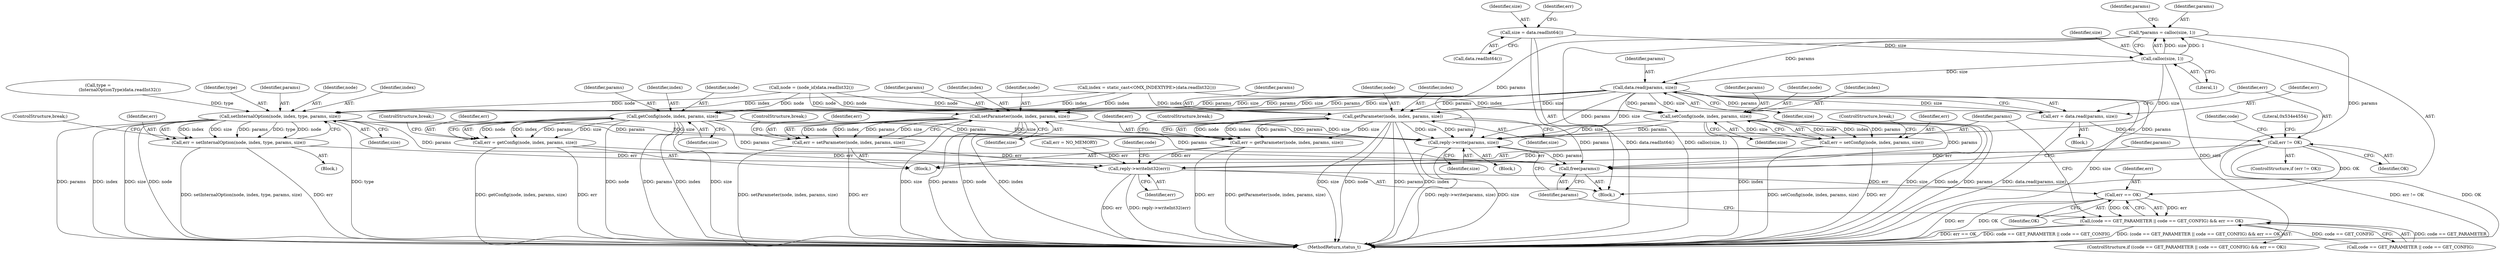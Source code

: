 digraph "0_Android_295c883fe3105b19bcd0f9e07d54c6b589fc5bff@API" {
"1000301" [label="(Call,*params = calloc(size, 1))"];
"1000303" [label="(Call,calloc(size, 1))"];
"1000293" [label="(Call,size = data.readInt64())"];
"1000311" [label="(Call,data.read(params, size))"];
"1000309" [label="(Call,err = data.read(params, size))"];
"1000315" [label="(Call,err != OK)"];
"1000382" [label="(Call,reply->writeInt32(err))"];
"1000393" [label="(Call,err == OK)"];
"1000385" [label="(Call,(code == GET_PARAMETER || code == GET_CONFIG) && err == OK)"];
"1000330" [label="(Call,getParameter(node, index, params, size))"];
"1000328" [label="(Call,err = getParameter(node, index, params, size))"];
"1000397" [label="(Call,reply->write(params, size))"];
"1000400" [label="(Call,free(params))"];
"1000339" [label="(Call,setParameter(node, index, params, size))"];
"1000337" [label="(Call,err = setParameter(node, index, params, size))"];
"1000348" [label="(Call,getConfig(node, index, params, size))"];
"1000346" [label="(Call,err = getConfig(node, index, params, size))"];
"1000357" [label="(Call,setConfig(node, index, params, size))"];
"1000355" [label="(Call,err = setConfig(node, index, params, size))"];
"1000373" [label="(Call,setInternalOption(node, index, type, params, size))"];
"1000371" [label="(Call,err = setInternalOption(node, index, type, params, size))"];
"1000287" [label="(Call,index = static_cast<OMX_INDEXTYPE>(data.readInt32()))"];
"1000333" [label="(Identifier,params)"];
"1000316" [label="(Identifier,err)"];
"1000315" [label="(Call,err != OK)"];
"1000351" [label="(Identifier,params)"];
"1000373" [label="(Call,setInternalOption(node, index, type, params, size))"];
"1000294" [label="(Identifier,size)"];
"1000320" [label="(Literal,0x534e4554)"];
"1000293" [label="(Call,size = data.readInt64())"];
"1000328" [label="(Call,err = getParameter(node, index, params, size))"];
"1000395" [label="(Identifier,OK)"];
"1000346" [label="(Call,err = getConfig(node, index, params, size))"];
"1000397" [label="(Call,reply->write(params, size))"];
"1000307" [label="(Identifier,params)"];
"1000357" [label="(Call,setConfig(node, index, params, size))"];
"1000317" [label="(Identifier,OK)"];
"1000377" [label="(Identifier,params)"];
"1000334" [label="(Identifier,size)"];
"1000374" [label="(Identifier,node)"];
"1000305" [label="(Literal,1)"];
"1000281" [label="(Call,node = (node_id)data.readInt32())"];
"1000295" [label="(Call,data.readInt64())"];
"1000329" [label="(Identifier,err)"];
"1000386" [label="(Call,code == GET_PARAMETER || code == GET_CONFIG)"];
"1000384" [label="(ControlStructure,if ((code == GET_PARAMETER || code == GET_CONFIG) && err == OK))"];
"1000385" [label="(Call,(code == GET_PARAMETER || code == GET_CONFIG) && err == OK)"];
"1000350" [label="(Identifier,index)"];
"1000375" [label="(Identifier,index)"];
"1000371" [label="(Call,err = setInternalOption(node, index, type, params, size))"];
"1000401" [label="(Identifier,params)"];
"1000361" [label="(Identifier,size)"];
"1000342" [label="(Identifier,params)"];
"1000366" [label="(Call,type =\n                                (InternalOptionType)data.readInt32())"];
"1000353" [label="(ControlStructure,break;)"];
"1000383" [label="(Identifier,err)"];
"1000348" [label="(Call,getConfig(node, index, params, size))"];
"1000358" [label="(Identifier,node)"];
"1000337" [label="(Call,err = setParameter(node, index, params, size))"];
"1000326" [label="(Block,)"];
"1000352" [label="(Identifier,size)"];
"1000382" [label="(Call,reply->writeInt32(err))"];
"1000341" [label="(Identifier,index)"];
"1000359" [label="(Identifier,index)"];
"1000393" [label="(Call,err == OK)"];
"1000400" [label="(Call,free(params))"];
"1000376" [label="(Identifier,type)"];
"1000314" [label="(ControlStructure,if (err != OK))"];
"1000344" [label="(ControlStructure,break;)"];
"1000339" [label="(Call,setParameter(node, index, params, size))"];
"1000379" [label="(ControlStructure,break;)"];
"1000372" [label="(Identifier,err)"];
"1000362" [label="(ControlStructure,break;)"];
"1000330" [label="(Call,getParameter(node, index, params, size))"];
"1000325" [label="(Identifier,code)"];
"1000301" [label="(Call,*params = calloc(size, 1))"];
"1000298" [label="(Identifier,err)"];
"1000335" [label="(ControlStructure,break;)"];
"1000356" [label="(Identifier,err)"];
"1000343" [label="(Identifier,size)"];
"1000338" [label="(Identifier,err)"];
"1000347" [label="(Identifier,err)"];
"1000349" [label="(Identifier,node)"];
"1000297" [label="(Call,err = NO_MEMORY)"];
"1000331" [label="(Identifier,node)"];
"1000312" [label="(Identifier,params)"];
"1000403" [label="(Identifier,params)"];
"1000399" [label="(Identifier,size)"];
"1000309" [label="(Call,err = data.read(params, size))"];
"1001214" [label="(MethodReturn,status_t)"];
"1000340" [label="(Identifier,node)"];
"1000275" [label="(Block,)"];
"1000302" [label="(Identifier,params)"];
"1000394" [label="(Identifier,err)"];
"1000364" [label="(Block,)"];
"1000398" [label="(Identifier,params)"];
"1000360" [label="(Identifier,params)"];
"1000311" [label="(Call,data.read(params, size))"];
"1000355" [label="(Call,err = setConfig(node, index, params, size))"];
"1000378" [label="(Identifier,size)"];
"1000313" [label="(Identifier,size)"];
"1000308" [label="(Block,)"];
"1000388" [label="(Identifier,code)"];
"1000396" [label="(Block,)"];
"1000310" [label="(Identifier,err)"];
"1000332" [label="(Identifier,index)"];
"1000303" [label="(Call,calloc(size, 1))"];
"1000304" [label="(Identifier,size)"];
"1000301" -> "1000275"  [label="AST: "];
"1000301" -> "1000303"  [label="CFG: "];
"1000302" -> "1000301"  [label="AST: "];
"1000303" -> "1000301"  [label="AST: "];
"1000307" -> "1000301"  [label="CFG: "];
"1000301" -> "1001214"  [label="DDG: calloc(size, 1)"];
"1000303" -> "1000301"  [label="DDG: size"];
"1000303" -> "1000301"  [label="DDG: 1"];
"1000301" -> "1000311"  [label="DDG: params"];
"1000301" -> "1000397"  [label="DDG: params"];
"1000301" -> "1000400"  [label="DDG: params"];
"1000303" -> "1000305"  [label="CFG: "];
"1000304" -> "1000303"  [label="AST: "];
"1000305" -> "1000303"  [label="AST: "];
"1000303" -> "1001214"  [label="DDG: size"];
"1000293" -> "1000303"  [label="DDG: size"];
"1000303" -> "1000311"  [label="DDG: size"];
"1000303" -> "1000397"  [label="DDG: size"];
"1000293" -> "1000275"  [label="AST: "];
"1000293" -> "1000295"  [label="CFG: "];
"1000294" -> "1000293"  [label="AST: "];
"1000295" -> "1000293"  [label="AST: "];
"1000298" -> "1000293"  [label="CFG: "];
"1000293" -> "1001214"  [label="DDG: data.readInt64()"];
"1000311" -> "1000309"  [label="AST: "];
"1000311" -> "1000313"  [label="CFG: "];
"1000312" -> "1000311"  [label="AST: "];
"1000313" -> "1000311"  [label="AST: "];
"1000309" -> "1000311"  [label="CFG: "];
"1000311" -> "1001214"  [label="DDG: size"];
"1000311" -> "1000309"  [label="DDG: params"];
"1000311" -> "1000309"  [label="DDG: size"];
"1000311" -> "1000330"  [label="DDG: params"];
"1000311" -> "1000330"  [label="DDG: size"];
"1000311" -> "1000339"  [label="DDG: params"];
"1000311" -> "1000339"  [label="DDG: size"];
"1000311" -> "1000348"  [label="DDG: params"];
"1000311" -> "1000348"  [label="DDG: size"];
"1000311" -> "1000357"  [label="DDG: params"];
"1000311" -> "1000357"  [label="DDG: size"];
"1000311" -> "1000373"  [label="DDG: params"];
"1000311" -> "1000373"  [label="DDG: size"];
"1000311" -> "1000397"  [label="DDG: params"];
"1000311" -> "1000397"  [label="DDG: size"];
"1000311" -> "1000400"  [label="DDG: params"];
"1000309" -> "1000308"  [label="AST: "];
"1000310" -> "1000309"  [label="AST: "];
"1000316" -> "1000309"  [label="CFG: "];
"1000309" -> "1001214"  [label="DDG: data.read(params, size)"];
"1000309" -> "1000315"  [label="DDG: err"];
"1000315" -> "1000314"  [label="AST: "];
"1000315" -> "1000317"  [label="CFG: "];
"1000316" -> "1000315"  [label="AST: "];
"1000317" -> "1000315"  [label="AST: "];
"1000320" -> "1000315"  [label="CFG: "];
"1000325" -> "1000315"  [label="CFG: "];
"1000315" -> "1001214"  [label="DDG: err != OK"];
"1000315" -> "1001214"  [label="DDG: OK"];
"1000315" -> "1000382"  [label="DDG: err"];
"1000315" -> "1000393"  [label="DDG: OK"];
"1000382" -> "1000275"  [label="AST: "];
"1000382" -> "1000383"  [label="CFG: "];
"1000383" -> "1000382"  [label="AST: "];
"1000388" -> "1000382"  [label="CFG: "];
"1000382" -> "1001214"  [label="DDG: err"];
"1000382" -> "1001214"  [label="DDG: reply->writeInt32(err)"];
"1000328" -> "1000382"  [label="DDG: err"];
"1000371" -> "1000382"  [label="DDG: err"];
"1000355" -> "1000382"  [label="DDG: err"];
"1000297" -> "1000382"  [label="DDG: err"];
"1000346" -> "1000382"  [label="DDG: err"];
"1000337" -> "1000382"  [label="DDG: err"];
"1000382" -> "1000393"  [label="DDG: err"];
"1000393" -> "1000385"  [label="AST: "];
"1000393" -> "1000395"  [label="CFG: "];
"1000394" -> "1000393"  [label="AST: "];
"1000395" -> "1000393"  [label="AST: "];
"1000385" -> "1000393"  [label="CFG: "];
"1000393" -> "1001214"  [label="DDG: err"];
"1000393" -> "1001214"  [label="DDG: OK"];
"1000393" -> "1000385"  [label="DDG: err"];
"1000393" -> "1000385"  [label="DDG: OK"];
"1000385" -> "1000384"  [label="AST: "];
"1000385" -> "1000386"  [label="CFG: "];
"1000386" -> "1000385"  [label="AST: "];
"1000398" -> "1000385"  [label="CFG: "];
"1000401" -> "1000385"  [label="CFG: "];
"1000385" -> "1001214"  [label="DDG: err == OK"];
"1000385" -> "1001214"  [label="DDG: code == GET_PARAMETER || code == GET_CONFIG"];
"1000385" -> "1001214"  [label="DDG: (code == GET_PARAMETER || code == GET_CONFIG) && err == OK"];
"1000386" -> "1000385"  [label="DDG: code == GET_PARAMETER"];
"1000386" -> "1000385"  [label="DDG: code == GET_CONFIG"];
"1000330" -> "1000328"  [label="AST: "];
"1000330" -> "1000334"  [label="CFG: "];
"1000331" -> "1000330"  [label="AST: "];
"1000332" -> "1000330"  [label="AST: "];
"1000333" -> "1000330"  [label="AST: "];
"1000334" -> "1000330"  [label="AST: "];
"1000328" -> "1000330"  [label="CFG: "];
"1000330" -> "1001214"  [label="DDG: size"];
"1000330" -> "1001214"  [label="DDG: node"];
"1000330" -> "1001214"  [label="DDG: params"];
"1000330" -> "1001214"  [label="DDG: index"];
"1000330" -> "1000328"  [label="DDG: node"];
"1000330" -> "1000328"  [label="DDG: index"];
"1000330" -> "1000328"  [label="DDG: params"];
"1000330" -> "1000328"  [label="DDG: size"];
"1000281" -> "1000330"  [label="DDG: node"];
"1000287" -> "1000330"  [label="DDG: index"];
"1000330" -> "1000397"  [label="DDG: params"];
"1000330" -> "1000397"  [label="DDG: size"];
"1000330" -> "1000400"  [label="DDG: params"];
"1000328" -> "1000326"  [label="AST: "];
"1000329" -> "1000328"  [label="AST: "];
"1000335" -> "1000328"  [label="CFG: "];
"1000328" -> "1001214"  [label="DDG: err"];
"1000328" -> "1001214"  [label="DDG: getParameter(node, index, params, size)"];
"1000397" -> "1000396"  [label="AST: "];
"1000397" -> "1000399"  [label="CFG: "];
"1000398" -> "1000397"  [label="AST: "];
"1000399" -> "1000397"  [label="AST: "];
"1000401" -> "1000397"  [label="CFG: "];
"1000397" -> "1001214"  [label="DDG: reply->write(params, size)"];
"1000397" -> "1001214"  [label="DDG: size"];
"1000348" -> "1000397"  [label="DDG: params"];
"1000348" -> "1000397"  [label="DDG: size"];
"1000357" -> "1000397"  [label="DDG: params"];
"1000357" -> "1000397"  [label="DDG: size"];
"1000373" -> "1000397"  [label="DDG: params"];
"1000373" -> "1000397"  [label="DDG: size"];
"1000339" -> "1000397"  [label="DDG: params"];
"1000339" -> "1000397"  [label="DDG: size"];
"1000397" -> "1000400"  [label="DDG: params"];
"1000400" -> "1000275"  [label="AST: "];
"1000400" -> "1000401"  [label="CFG: "];
"1000401" -> "1000400"  [label="AST: "];
"1000403" -> "1000400"  [label="CFG: "];
"1000348" -> "1000400"  [label="DDG: params"];
"1000357" -> "1000400"  [label="DDG: params"];
"1000373" -> "1000400"  [label="DDG: params"];
"1000339" -> "1000400"  [label="DDG: params"];
"1000339" -> "1000337"  [label="AST: "];
"1000339" -> "1000343"  [label="CFG: "];
"1000340" -> "1000339"  [label="AST: "];
"1000341" -> "1000339"  [label="AST: "];
"1000342" -> "1000339"  [label="AST: "];
"1000343" -> "1000339"  [label="AST: "];
"1000337" -> "1000339"  [label="CFG: "];
"1000339" -> "1001214"  [label="DDG: size"];
"1000339" -> "1001214"  [label="DDG: params"];
"1000339" -> "1001214"  [label="DDG: node"];
"1000339" -> "1001214"  [label="DDG: index"];
"1000339" -> "1000337"  [label="DDG: node"];
"1000339" -> "1000337"  [label="DDG: index"];
"1000339" -> "1000337"  [label="DDG: params"];
"1000339" -> "1000337"  [label="DDG: size"];
"1000281" -> "1000339"  [label="DDG: node"];
"1000287" -> "1000339"  [label="DDG: index"];
"1000337" -> "1000326"  [label="AST: "];
"1000338" -> "1000337"  [label="AST: "];
"1000344" -> "1000337"  [label="CFG: "];
"1000337" -> "1001214"  [label="DDG: setParameter(node, index, params, size)"];
"1000337" -> "1001214"  [label="DDG: err"];
"1000348" -> "1000346"  [label="AST: "];
"1000348" -> "1000352"  [label="CFG: "];
"1000349" -> "1000348"  [label="AST: "];
"1000350" -> "1000348"  [label="AST: "];
"1000351" -> "1000348"  [label="AST: "];
"1000352" -> "1000348"  [label="AST: "];
"1000346" -> "1000348"  [label="CFG: "];
"1000348" -> "1001214"  [label="DDG: node"];
"1000348" -> "1001214"  [label="DDG: params"];
"1000348" -> "1001214"  [label="DDG: index"];
"1000348" -> "1001214"  [label="DDG: size"];
"1000348" -> "1000346"  [label="DDG: node"];
"1000348" -> "1000346"  [label="DDG: index"];
"1000348" -> "1000346"  [label="DDG: params"];
"1000348" -> "1000346"  [label="DDG: size"];
"1000281" -> "1000348"  [label="DDG: node"];
"1000287" -> "1000348"  [label="DDG: index"];
"1000346" -> "1000326"  [label="AST: "];
"1000347" -> "1000346"  [label="AST: "];
"1000353" -> "1000346"  [label="CFG: "];
"1000346" -> "1001214"  [label="DDG: getConfig(node, index, params, size)"];
"1000346" -> "1001214"  [label="DDG: err"];
"1000357" -> "1000355"  [label="AST: "];
"1000357" -> "1000361"  [label="CFG: "];
"1000358" -> "1000357"  [label="AST: "];
"1000359" -> "1000357"  [label="AST: "];
"1000360" -> "1000357"  [label="AST: "];
"1000361" -> "1000357"  [label="AST: "];
"1000355" -> "1000357"  [label="CFG: "];
"1000357" -> "1001214"  [label="DDG: size"];
"1000357" -> "1001214"  [label="DDG: node"];
"1000357" -> "1001214"  [label="DDG: params"];
"1000357" -> "1001214"  [label="DDG: index"];
"1000357" -> "1000355"  [label="DDG: node"];
"1000357" -> "1000355"  [label="DDG: index"];
"1000357" -> "1000355"  [label="DDG: params"];
"1000357" -> "1000355"  [label="DDG: size"];
"1000281" -> "1000357"  [label="DDG: node"];
"1000287" -> "1000357"  [label="DDG: index"];
"1000355" -> "1000326"  [label="AST: "];
"1000356" -> "1000355"  [label="AST: "];
"1000362" -> "1000355"  [label="CFG: "];
"1000355" -> "1001214"  [label="DDG: err"];
"1000355" -> "1001214"  [label="DDG: setConfig(node, index, params, size)"];
"1000373" -> "1000371"  [label="AST: "];
"1000373" -> "1000378"  [label="CFG: "];
"1000374" -> "1000373"  [label="AST: "];
"1000375" -> "1000373"  [label="AST: "];
"1000376" -> "1000373"  [label="AST: "];
"1000377" -> "1000373"  [label="AST: "];
"1000378" -> "1000373"  [label="AST: "];
"1000371" -> "1000373"  [label="CFG: "];
"1000373" -> "1001214"  [label="DDG: type"];
"1000373" -> "1001214"  [label="DDG: params"];
"1000373" -> "1001214"  [label="DDG: index"];
"1000373" -> "1001214"  [label="DDG: size"];
"1000373" -> "1001214"  [label="DDG: node"];
"1000373" -> "1000371"  [label="DDG: index"];
"1000373" -> "1000371"  [label="DDG: size"];
"1000373" -> "1000371"  [label="DDG: params"];
"1000373" -> "1000371"  [label="DDG: type"];
"1000373" -> "1000371"  [label="DDG: node"];
"1000281" -> "1000373"  [label="DDG: node"];
"1000287" -> "1000373"  [label="DDG: index"];
"1000366" -> "1000373"  [label="DDG: type"];
"1000371" -> "1000364"  [label="AST: "];
"1000372" -> "1000371"  [label="AST: "];
"1000379" -> "1000371"  [label="CFG: "];
"1000371" -> "1001214"  [label="DDG: setInternalOption(node, index, type, params, size)"];
"1000371" -> "1001214"  [label="DDG: err"];
}
